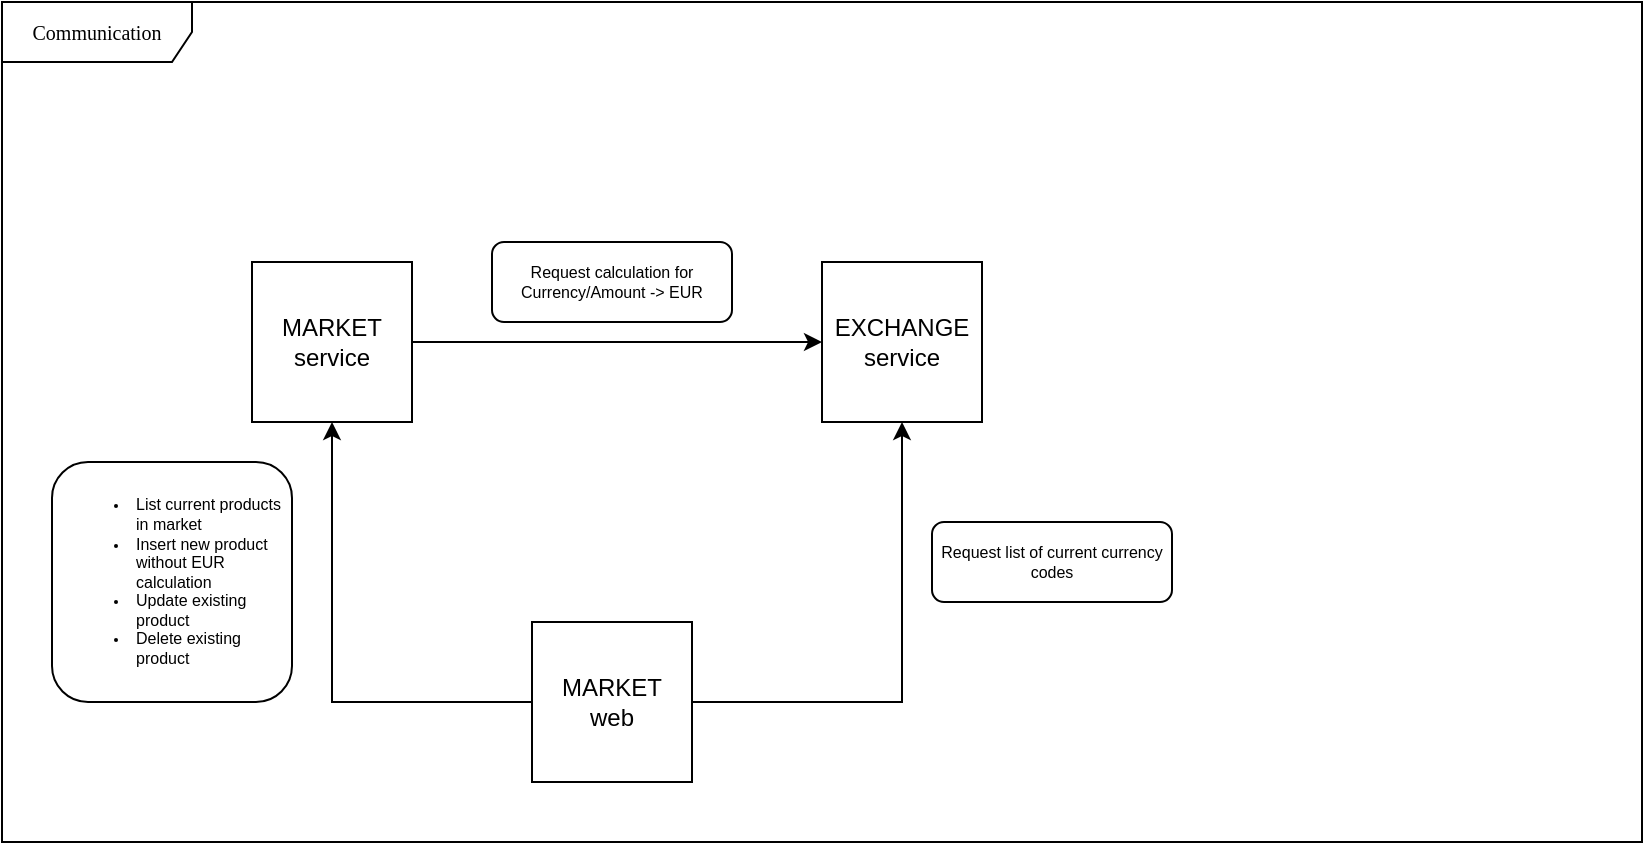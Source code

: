 <mxfile version="15.7.2" type="device"><diagram name="Page-1" id="c4acf3e9-155e-7222-9cf6-157b1a14988f"><mxGraphModel dx="895" dy="499" grid="1" gridSize="10" guides="1" tooltips="1" connect="1" arrows="1" fold="1" page="1" pageScale="1" pageWidth="850" pageHeight="1100" background="none" math="0" shadow="0"><root><mxCell id="0"/><mxCell id="1" parent="0"/><mxCell id="17acba5748e5396b-1" value="Communication" style="shape=umlFrame;whiteSpace=wrap;html=1;rounded=0;shadow=0;comic=0;labelBackgroundColor=none;strokeWidth=1;fontFamily=Verdana;fontSize=10;align=center;width=95;height=30;" parent="1" vertex="1"><mxGeometry x="15" y="20" width="820" height="420" as="geometry"/></mxCell><mxCell id="mSFZBUI600tfjilB9CLX-1" value="MARKET&lt;br&gt;web" style="whiteSpace=wrap;html=1;aspect=fixed;" vertex="1" parent="1"><mxGeometry x="280" y="330" width="80" height="80" as="geometry"/></mxCell><mxCell id="mSFZBUI600tfjilB9CLX-2" value="MARKET&lt;br&gt;service" style="whiteSpace=wrap;html=1;aspect=fixed;" vertex="1" parent="1"><mxGeometry x="140" y="150" width="80" height="80" as="geometry"/></mxCell><mxCell id="mSFZBUI600tfjilB9CLX-3" value="EXCHANGE&lt;br&gt;service" style="whiteSpace=wrap;html=1;aspect=fixed;" vertex="1" parent="1"><mxGeometry x="425" y="150" width="80" height="80" as="geometry"/></mxCell><mxCell id="mSFZBUI600tfjilB9CLX-4" value="" style="endArrow=classic;html=1;rounded=0;exitX=0;exitY=0.5;exitDx=0;exitDy=0;" edge="1" parent="1" source="mSFZBUI600tfjilB9CLX-1" target="mSFZBUI600tfjilB9CLX-2"><mxGeometry width="50" height="50" relative="1" as="geometry"><mxPoint x="380" y="400" as="sourcePoint"/><mxPoint x="430" y="350" as="targetPoint"/><Array as="points"><mxPoint x="180" y="370"/></Array></mxGeometry></mxCell><mxCell id="mSFZBUI600tfjilB9CLX-5" value="" style="endArrow=classic;html=1;rounded=0;exitX=1;exitY=0.5;exitDx=0;exitDy=0;entryX=0;entryY=0.5;entryDx=0;entryDy=0;" edge="1" parent="1" source="mSFZBUI600tfjilB9CLX-2" target="mSFZBUI600tfjilB9CLX-3"><mxGeometry width="50" height="50" relative="1" as="geometry"><mxPoint x="380" y="160" as="sourcePoint"/><mxPoint x="430" y="110" as="targetPoint"/></mxGeometry></mxCell><mxCell id="mSFZBUI600tfjilB9CLX-6" value="" style="endArrow=classic;html=1;rounded=0;exitX=1;exitY=0.5;exitDx=0;exitDy=0;entryX=0.5;entryY=1;entryDx=0;entryDy=0;" edge="1" parent="1" source="mSFZBUI600tfjilB9CLX-1" target="mSFZBUI600tfjilB9CLX-3"><mxGeometry width="50" height="50" relative="1" as="geometry"><mxPoint x="380" y="270" as="sourcePoint"/><mxPoint x="430" y="220" as="targetPoint"/><Array as="points"><mxPoint x="465" y="370"/></Array></mxGeometry></mxCell><mxCell id="mSFZBUI600tfjilB9CLX-9" value="Request calculation for Currency/Amount -&amp;gt; EUR" style="rounded=1;whiteSpace=wrap;html=1;fontSize=8;" vertex="1" parent="1"><mxGeometry x="260" y="140" width="120" height="40" as="geometry"/></mxCell><mxCell id="mSFZBUI600tfjilB9CLX-10" value="Request list of current currency codes" style="rounded=1;whiteSpace=wrap;html=1;fontSize=8;" vertex="1" parent="1"><mxGeometry x="480" y="280" width="120" height="40" as="geometry"/></mxCell><mxCell id="mSFZBUI600tfjilB9CLX-11" value="&lt;ul&gt;&lt;li&gt;List current products in market&lt;/li&gt;&lt;li&gt;Insert new product without EUR calculation&lt;/li&gt;&lt;li&gt;Update existing product&lt;/li&gt;&lt;li&gt;Delete existing product&lt;/li&gt;&lt;/ul&gt;" style="rounded=1;whiteSpace=wrap;html=1;fontSize=8;align=left;" vertex="1" parent="1"><mxGeometry x="40" y="250" width="120" height="120" as="geometry"/></mxCell></root></mxGraphModel></diagram></mxfile>